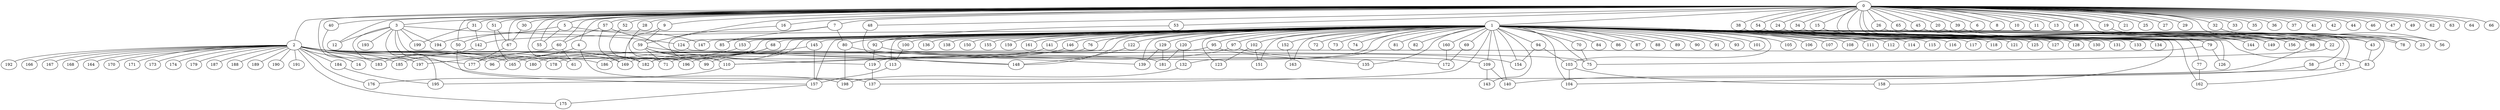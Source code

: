 
graph graphname {
    0 -- 1
0 -- 2
0 -- 3
0 -- 4
0 -- 5
0 -- 6
0 -- 7
0 -- 8
0 -- 9
0 -- 10
0 -- 11
0 -- 12
0 -- 13
0 -- 14
0 -- 15
0 -- 16
0 -- 17
0 -- 18
0 -- 19
0 -- 20
0 -- 21
0 -- 22
0 -- 23
0 -- 24
0 -- 25
0 -- 26
0 -- 27
0 -- 28
0 -- 29
0 -- 30
0 -- 31
0 -- 32
0 -- 33
0 -- 34
0 -- 35
0 -- 36
0 -- 37
0 -- 38
0 -- 39
0 -- 40
0 -- 41
0 -- 42
0 -- 43
0 -- 44
0 -- 45
0 -- 46
0 -- 47
0 -- 48
0 -- 49
0 -- 50
0 -- 51
0 -- 52
0 -- 53
0 -- 54
0 -- 55
0 -- 56
0 -- 57
0 -- 58
0 -- 59
0 -- 60
0 -- 61
0 -- 62
0 -- 63
0 -- 64
0 -- 65
0 -- 66
0 -- 67
1 -- 68
1 -- 69
1 -- 70
1 -- 71
1 -- 72
1 -- 73
1 -- 74
1 -- 75
1 -- 76
1 -- 77
1 -- 78
1 -- 79
1 -- 80
1 -- 81
1 -- 82
1 -- 83
1 -- 84
1 -- 85
1 -- 86
1 -- 87
1 -- 88
1 -- 89
1 -- 90
1 -- 91
1 -- 92
1 -- 93
1 -- 94
1 -- 95
1 -- 96
1 -- 97
1 -- 98
1 -- 99
1 -- 100
1 -- 101
1 -- 102
1 -- 103
1 -- 104
1 -- 105
1 -- 106
1 -- 107
1 -- 108
1 -- 109
1 -- 110
1 -- 111
1 -- 112
1 -- 113
1 -- 114
1 -- 115
1 -- 116
1 -- 117
1 -- 118
1 -- 119
1 -- 120
1 -- 121
1 -- 122
1 -- 123
1 -- 124
1 -- 125
1 -- 126
1 -- 127
1 -- 128
1 -- 129
1 -- 130
1 -- 131
1 -- 132
1 -- 133
1 -- 134
1 -- 135
1 -- 136
1 -- 137
1 -- 138
1 -- 139
1 -- 140
1 -- 141
1 -- 142
1 -- 143
1 -- 144
1 -- 145
1 -- 146
1 -- 147
1 -- 148
1 -- 149
1 -- 150
1 -- 151
1 -- 152
1 -- 153
1 -- 154
1 -- 155
1 -- 156
1 -- 157
1 -- 158
1 -- 159
1 -- 160
1 -- 161
1 -- 162
1 -- 163
2 -- 164
2 -- 165
2 -- 166
2 -- 167
2 -- 168
2 -- 169
2 -- 170
2 -- 171
2 -- 172
2 -- 173
2 -- 174
2 -- 175
2 -- 176
2 -- 177
2 -- 178
2 -- 179
2 -- 180
2 -- 181
2 -- 182
2 -- 183
2 -- 184
2 -- 185
2 -- 186
2 -- 187
2 -- 188
2 -- 189
2 -- 190
2 -- 191
2 -- 192
2 -- 96
2 -- 14
3 -- 193
3 -- 194
3 -- 195
3 -- 196
3 -- 197
3 -- 198
3 -- 199
3 -- 124
3 -- 12
4 -- 137
4 -- 185
5 -- 50
5 -- 147
5 -- 55
7 -- 194
7 -- 85
7 -- 80
9 -- 59
9 -- 169
15 -- 22
15 -- 98
16 -- 110
17 -- 104
19 -- 23
20 -- 78
22 -- 75
24 -- 149
26 -- 43
28 -- 71
30 -- 67
31 -- 142
31 -- 199
32 -- 56
34 -- 156
38 -- 79
39 -- 78
40 -- 197
43 -- 83
45 -- 78
48 -- 148
50 -- 157
51 -- 165
51 -- 67
52 -- 182
53 -- 92
54 -- 144
57 -- 169
57 -- 60
57 -- 119
58 -- 140
59 -- 71
59 -- 75
59 -- 99
59 -- 110
60 -- 197
60 -- 61
65 -- 83
67 -- 177
68 -- 165
68 -- 182
69 -- 172
70 -- 75
76 -- 110
77 -- 162
79 -- 182
79 -- 126
80 -- 139
80 -- 198
83 -- 162
92 -- 119
92 -- 154
94 -- 103
94 -- 154
95 -- 135
95 -- 169
97 -- 109
97 -- 196
98 -- 195
100 -- 113
102 -- 123
102 -- 151
103 -- 104
103 -- 158
109 -- 140
109 -- 143
110 -- 176
113 -- 157
119 -- 137
120 -- 132
120 -- 181
122 -- 148
124 -- 148
129 -- 139
129 -- 181
132 -- 198
141 -- 178
142 -- 183
145 -- 180
145 -- 157
146 -- 186
152 -- 163
153 -- 177
157 -- 175
160 -- 172
184 -- 195

}
